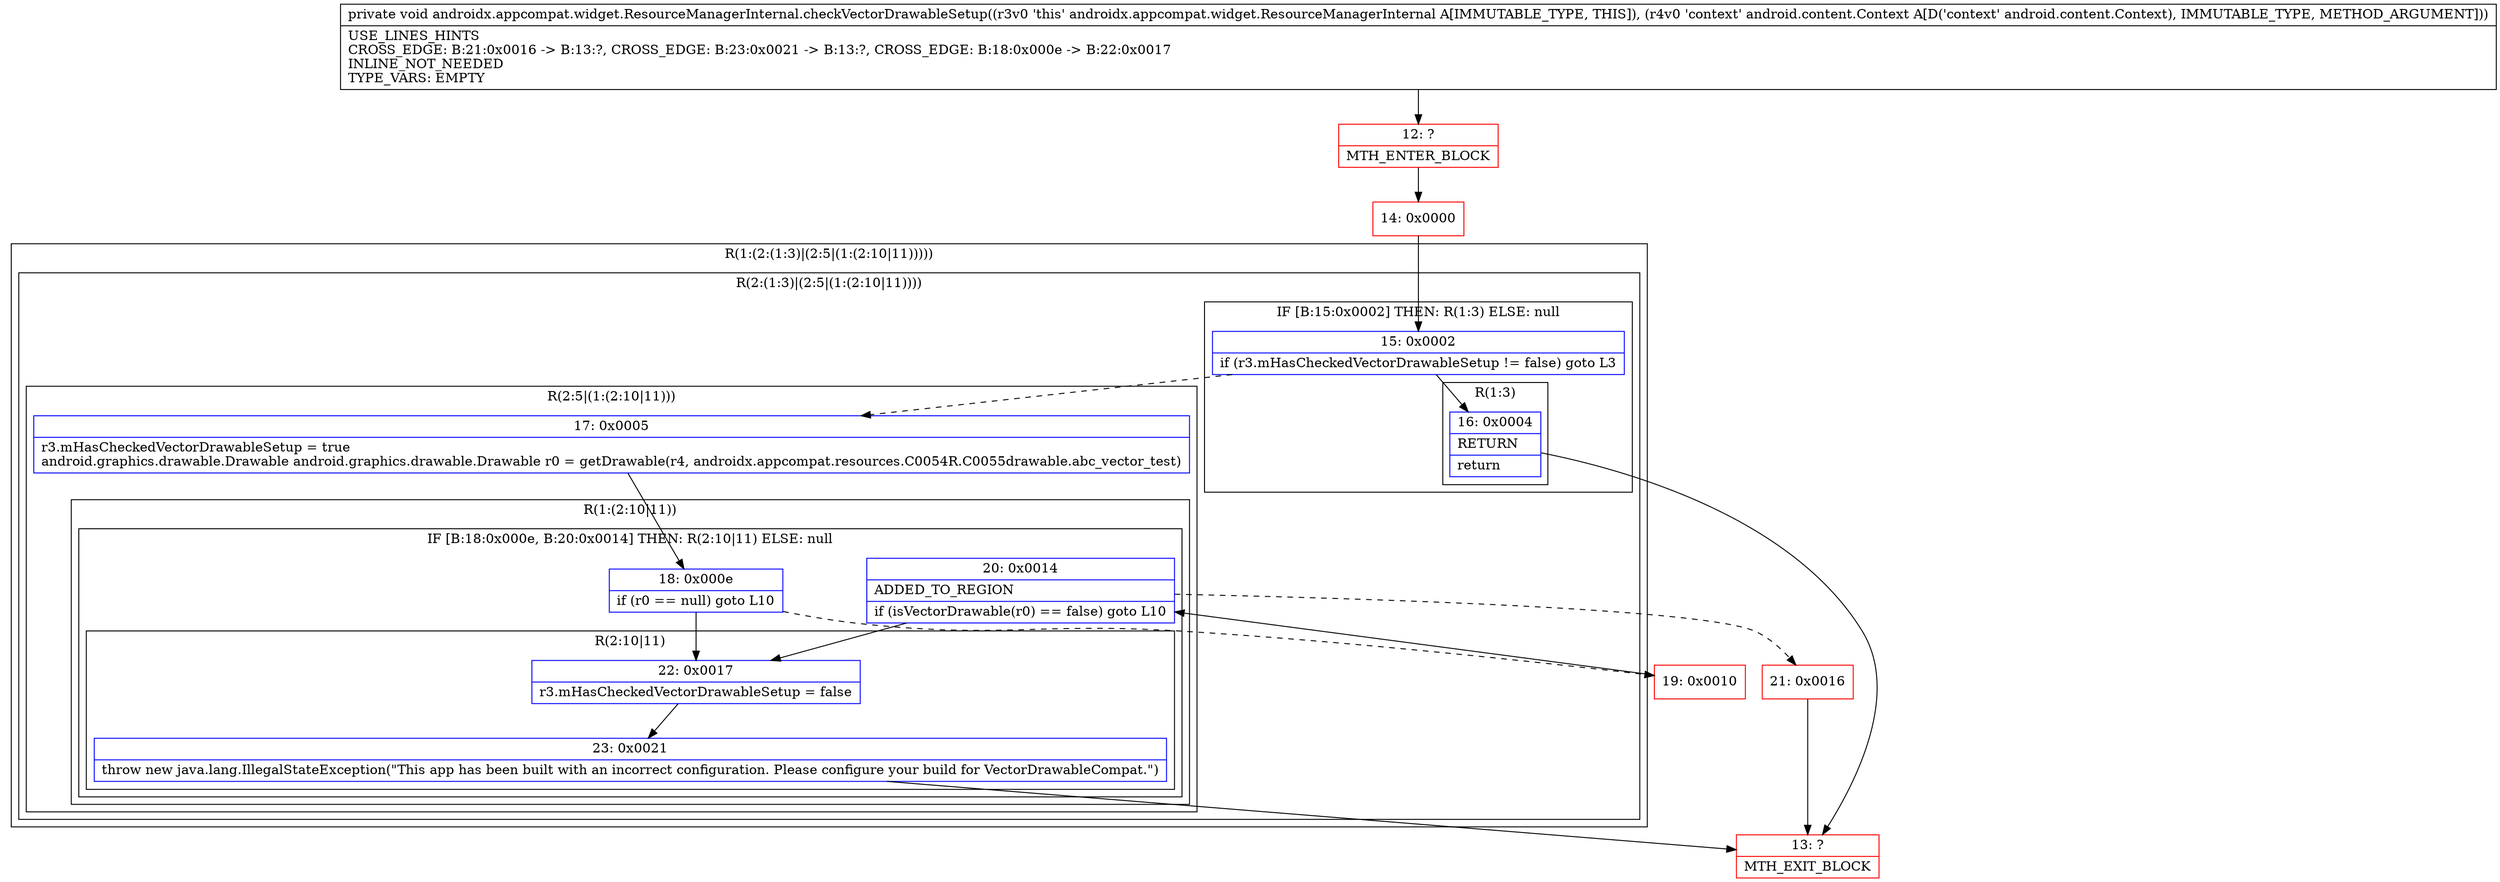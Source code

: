 digraph "CFG forandroidx.appcompat.widget.ResourceManagerInternal.checkVectorDrawableSetup(Landroid\/content\/Context;)V" {
subgraph cluster_Region_1351962587 {
label = "R(1:(2:(1:3)|(2:5|(1:(2:10|11)))))";
node [shape=record,color=blue];
subgraph cluster_Region_476954224 {
label = "R(2:(1:3)|(2:5|(1:(2:10|11))))";
node [shape=record,color=blue];
subgraph cluster_IfRegion_169334946 {
label = "IF [B:15:0x0002] THEN: R(1:3) ELSE: null";
node [shape=record,color=blue];
Node_15 [shape=record,label="{15\:\ 0x0002|if (r3.mHasCheckedVectorDrawableSetup != false) goto L3\l}"];
subgraph cluster_Region_182250202 {
label = "R(1:3)";
node [shape=record,color=blue];
Node_16 [shape=record,label="{16\:\ 0x0004|RETURN\l|return\l}"];
}
}
subgraph cluster_Region_1616750001 {
label = "R(2:5|(1:(2:10|11)))";
node [shape=record,color=blue];
Node_17 [shape=record,label="{17\:\ 0x0005|r3.mHasCheckedVectorDrawableSetup = true\landroid.graphics.drawable.Drawable android.graphics.drawable.Drawable r0 = getDrawable(r4, androidx.appcompat.resources.C0054R.C0055drawable.abc_vector_test)\l}"];
subgraph cluster_Region_1884133325 {
label = "R(1:(2:10|11))";
node [shape=record,color=blue];
subgraph cluster_IfRegion_526562605 {
label = "IF [B:18:0x000e, B:20:0x0014] THEN: R(2:10|11) ELSE: null";
node [shape=record,color=blue];
Node_18 [shape=record,label="{18\:\ 0x000e|if (r0 == null) goto L10\l}"];
Node_20 [shape=record,label="{20\:\ 0x0014|ADDED_TO_REGION\l|if (isVectorDrawable(r0) == false) goto L10\l}"];
subgraph cluster_Region_27408778 {
label = "R(2:10|11)";
node [shape=record,color=blue];
Node_22 [shape=record,label="{22\:\ 0x0017|r3.mHasCheckedVectorDrawableSetup = false\l}"];
Node_23 [shape=record,label="{23\:\ 0x0021|throw new java.lang.IllegalStateException(\"This app has been built with an incorrect configuration. Please configure your build for VectorDrawableCompat.\")\l}"];
}
}
}
}
}
}
Node_12 [shape=record,color=red,label="{12\:\ ?|MTH_ENTER_BLOCK\l}"];
Node_14 [shape=record,color=red,label="{14\:\ 0x0000}"];
Node_13 [shape=record,color=red,label="{13\:\ ?|MTH_EXIT_BLOCK\l}"];
Node_19 [shape=record,color=red,label="{19\:\ 0x0010}"];
Node_21 [shape=record,color=red,label="{21\:\ 0x0016}"];
MethodNode[shape=record,label="{private void androidx.appcompat.widget.ResourceManagerInternal.checkVectorDrawableSetup((r3v0 'this' androidx.appcompat.widget.ResourceManagerInternal A[IMMUTABLE_TYPE, THIS]), (r4v0 'context' android.content.Context A[D('context' android.content.Context), IMMUTABLE_TYPE, METHOD_ARGUMENT]))  | USE_LINES_HINTS\lCROSS_EDGE: B:21:0x0016 \-\> B:13:?, CROSS_EDGE: B:23:0x0021 \-\> B:13:?, CROSS_EDGE: B:18:0x000e \-\> B:22:0x0017\lINLINE_NOT_NEEDED\lTYPE_VARS: EMPTY\l}"];
MethodNode -> Node_12;Node_15 -> Node_16;
Node_15 -> Node_17[style=dashed];
Node_16 -> Node_13;
Node_17 -> Node_18;
Node_18 -> Node_19[style=dashed];
Node_18 -> Node_22;
Node_20 -> Node_21[style=dashed];
Node_20 -> Node_22;
Node_22 -> Node_23;
Node_23 -> Node_13;
Node_12 -> Node_14;
Node_14 -> Node_15;
Node_19 -> Node_20;
Node_21 -> Node_13;
}

